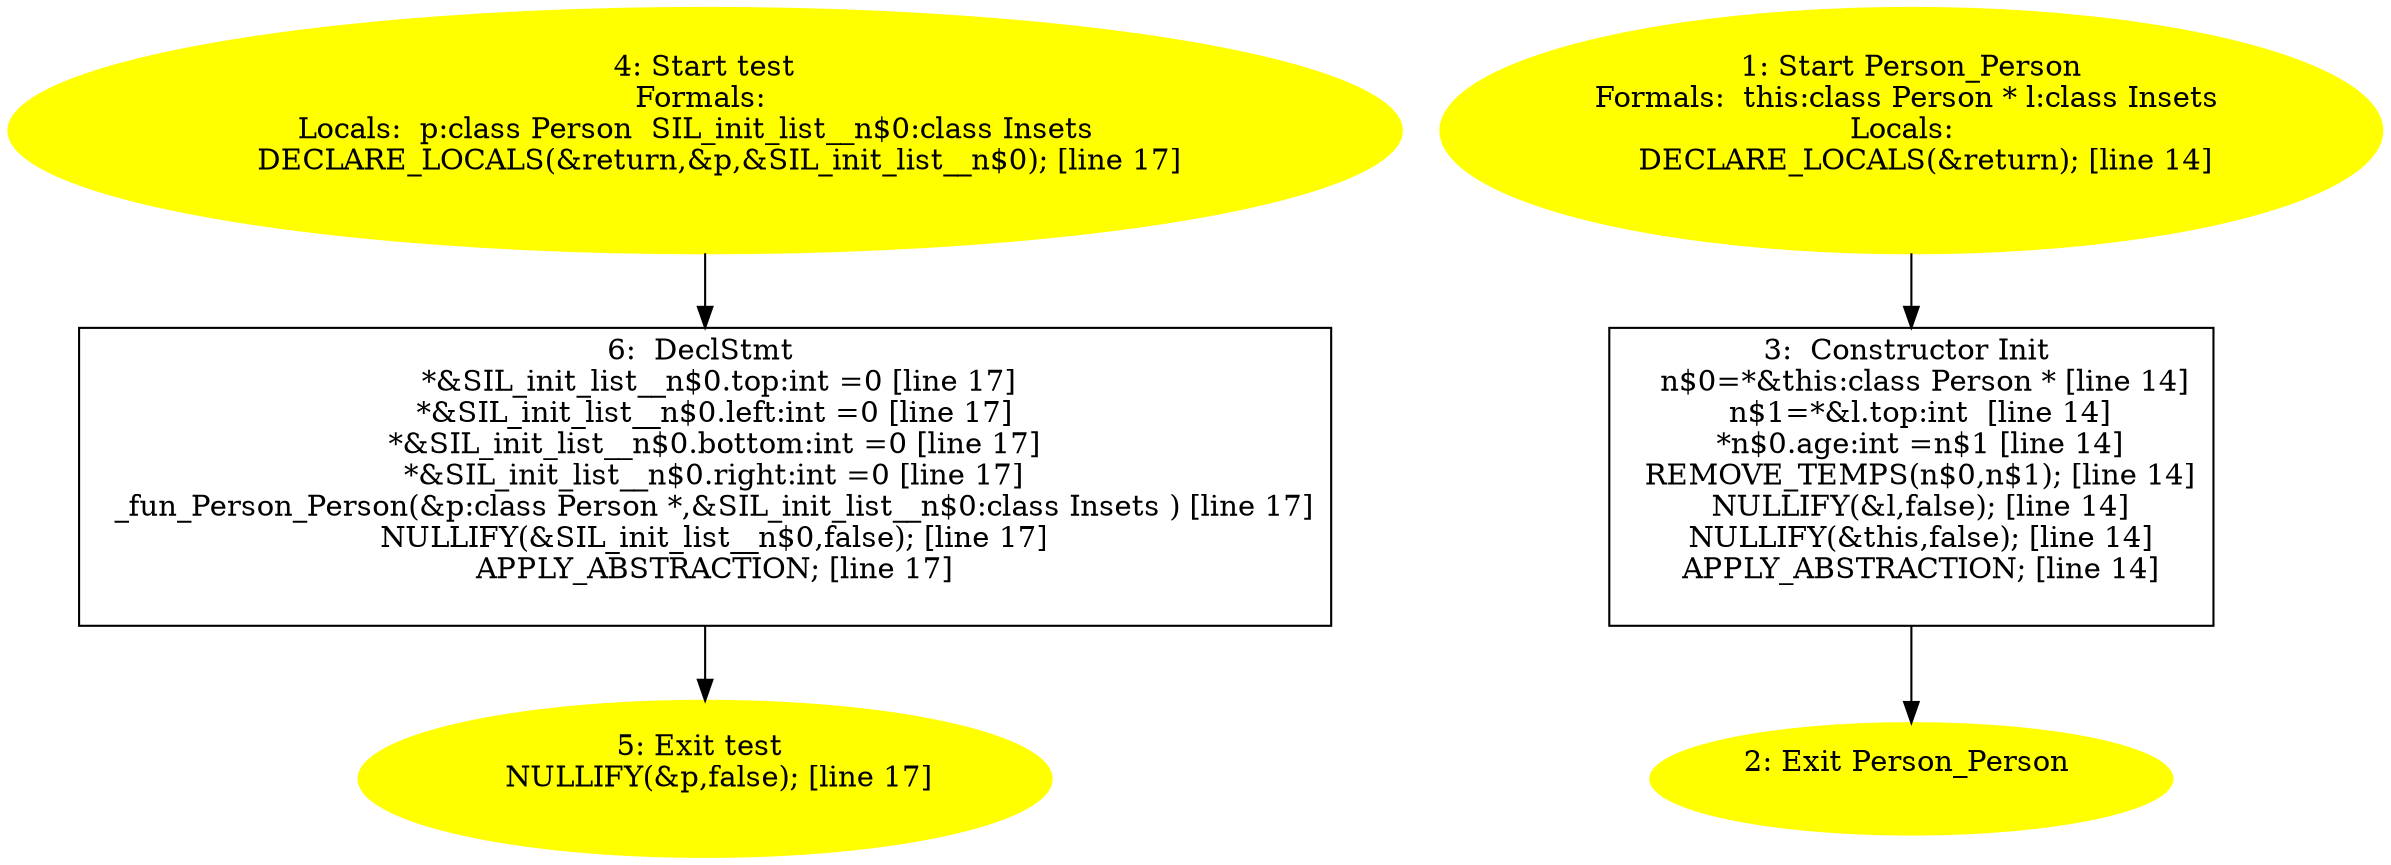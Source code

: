 digraph iCFG {
6 [label="6:  DeclStmt \n   *&SIL_init_list__n$0.top:int =0 [line 17]\n  *&SIL_init_list__n$0.left:int =0 [line 17]\n  *&SIL_init_list__n$0.bottom:int =0 [line 17]\n  *&SIL_init_list__n$0.right:int =0 [line 17]\n  _fun_Person_Person(&p:class Person *,&SIL_init_list__n$0:class Insets ) [line 17]\n  NULLIFY(&SIL_init_list__n$0,false); [line 17]\n  APPLY_ABSTRACTION; [line 17]\n " shape="box"]
	

	 6 -> 5 ;
5 [label="5: Exit test \n   NULLIFY(&p,false); [line 17]\n " color=yellow style=filled]
	

4 [label="4: Start test\nFormals: \nLocals:  p:class Person  SIL_init_list__n$0:class Insets  \n   DECLARE_LOCALS(&return,&p,&SIL_init_list__n$0); [line 17]\n " color=yellow style=filled]
	

	 4 -> 6 ;
3 [label="3:  Constructor Init \n   n$0=*&this:class Person * [line 14]\n  n$1=*&l.top:int  [line 14]\n  *n$0.age:int =n$1 [line 14]\n  REMOVE_TEMPS(n$0,n$1); [line 14]\n  NULLIFY(&l,false); [line 14]\n  NULLIFY(&this,false); [line 14]\n  APPLY_ABSTRACTION; [line 14]\n " shape="box"]
	

	 3 -> 2 ;
2 [label="2: Exit Person_Person \n  " color=yellow style=filled]
	

1 [label="1: Start Person_Person\nFormals:  this:class Person * l:class Insets \nLocals:  \n   DECLARE_LOCALS(&return); [line 14]\n " color=yellow style=filled]
	

	 1 -> 3 ;
}
